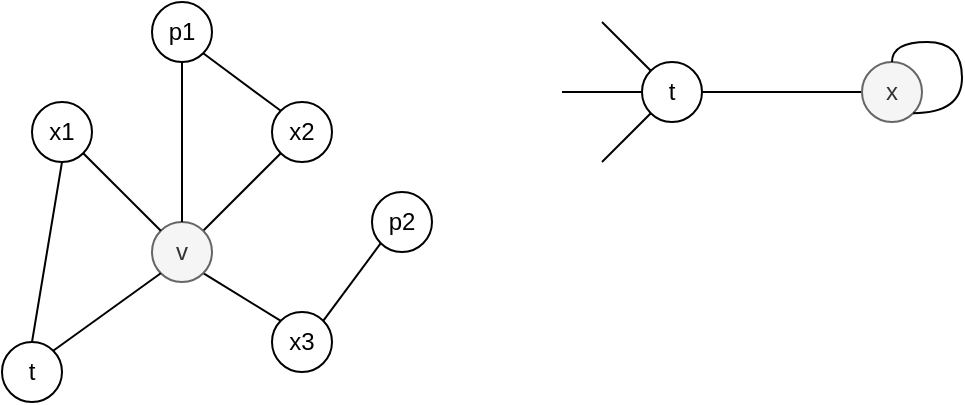 <mxfile version="11.0.8" type="github"><diagram id="kisiD6gVoQ6QvLvNwODQ" name="第 1 页"><mxGraphModel dx="1180" dy="671" grid="1" gridSize="10" guides="1" tooltips="1" connect="1" arrows="1" fold="1" page="1" pageScale="1" pageWidth="827" pageHeight="1169" math="0" shadow="0"><root><mxCell id="0"/><mxCell id="1" parent="0"/><mxCell id="k3vjQYwkAZMu9oKMku2B-8" style="edgeStyle=none;rounded=0;orthogonalLoop=1;jettySize=auto;html=1;exitX=1;exitY=1;exitDx=0;exitDy=0;entryX=0;entryY=0;entryDx=0;entryDy=0;endArrow=none;endFill=0;" parent="1" source="k3vjQYwkAZMu9oKMku2B-1" target="k3vjQYwkAZMu9oKMku2B-3" edge="1"><mxGeometry relative="1" as="geometry"/></mxCell><mxCell id="k3vjQYwkAZMu9oKMku2B-9" style="edgeStyle=none;rounded=0;orthogonalLoop=1;jettySize=auto;html=1;exitX=1;exitY=0;exitDx=0;exitDy=0;entryX=0;entryY=1;entryDx=0;entryDy=0;endArrow=none;endFill=0;" parent="1" source="k3vjQYwkAZMu9oKMku2B-1" target="k3vjQYwkAZMu9oKMku2B-4" edge="1"><mxGeometry relative="1" as="geometry"/></mxCell><mxCell id="k3vjQYwkAZMu9oKMku2B-1" value="v" style="ellipse;whiteSpace=wrap;html=1;fillColor=#f5f5f5;strokeColor=#666666;fontColor=#333333;" parent="1" vertex="1"><mxGeometry x="165" y="210" width="30" height="30" as="geometry"/></mxCell><mxCell id="k3vjQYwkAZMu9oKMku2B-6" style="rounded=0;orthogonalLoop=1;jettySize=auto;html=1;exitX=1;exitY=0;exitDx=0;exitDy=0;entryX=0;entryY=1;entryDx=0;entryDy=0;endArrow=none;endFill=0;" parent="1" source="k3vjQYwkAZMu9oKMku2B-2" target="k3vjQYwkAZMu9oKMku2B-1" edge="1"><mxGeometry relative="1" as="geometry"/></mxCell><mxCell id="k3vjQYwkAZMu9oKMku2B-2" value="t" style="ellipse;whiteSpace=wrap;html=1;" parent="1" vertex="1"><mxGeometry x="90" y="270" width="30" height="30" as="geometry"/></mxCell><mxCell id="K50xphDAsld3ybsLF96--7" style="edgeStyle=none;rounded=0;orthogonalLoop=1;jettySize=auto;html=1;exitX=1;exitY=0;exitDx=0;exitDy=0;entryX=0;entryY=1;entryDx=0;entryDy=0;endArrow=none;endFill=0;" edge="1" parent="1" source="k3vjQYwkAZMu9oKMku2B-3" target="K50xphDAsld3ybsLF96--4"><mxGeometry relative="1" as="geometry"/></mxCell><mxCell id="k3vjQYwkAZMu9oKMku2B-3" value="x3" style="ellipse;whiteSpace=wrap;html=1;" parent="1" vertex="1"><mxGeometry x="225" y="255" width="30" height="30" as="geometry"/></mxCell><mxCell id="K50xphDAsld3ybsLF96--2" style="edgeStyle=none;rounded=0;orthogonalLoop=1;jettySize=auto;html=1;exitX=0;exitY=0;exitDx=0;exitDy=0;entryX=1;entryY=1;entryDx=0;entryDy=0;endArrow=none;endFill=0;" edge="1" parent="1" source="k3vjQYwkAZMu9oKMku2B-4" target="K50xphDAsld3ybsLF96--1"><mxGeometry relative="1" as="geometry"/></mxCell><mxCell id="k3vjQYwkAZMu9oKMku2B-4" value="x2" style="ellipse;whiteSpace=wrap;html=1;" parent="1" vertex="1"><mxGeometry x="225" y="150" width="30" height="30" as="geometry"/></mxCell><mxCell id="k3vjQYwkAZMu9oKMku2B-7" style="edgeStyle=none;rounded=0;orthogonalLoop=1;jettySize=auto;html=1;exitX=0.5;exitY=1;exitDx=0;exitDy=0;entryX=0.5;entryY=0;entryDx=0;entryDy=0;endArrow=none;endFill=0;" parent="1" source="k3vjQYwkAZMu9oKMku2B-5" target="k3vjQYwkAZMu9oKMku2B-2" edge="1"><mxGeometry relative="1" as="geometry"/></mxCell><mxCell id="k3vjQYwkAZMu9oKMku2B-10" style="edgeStyle=none;rounded=0;orthogonalLoop=1;jettySize=auto;html=1;exitX=1;exitY=1;exitDx=0;exitDy=0;entryX=0;entryY=0;entryDx=0;entryDy=0;endArrow=none;endFill=0;" parent="1" source="k3vjQYwkAZMu9oKMku2B-5" target="k3vjQYwkAZMu9oKMku2B-1" edge="1"><mxGeometry relative="1" as="geometry"/></mxCell><mxCell id="k3vjQYwkAZMu9oKMku2B-5" value="x1" style="ellipse;whiteSpace=wrap;html=1;" parent="1" vertex="1"><mxGeometry x="105" y="150" width="30" height="30" as="geometry"/></mxCell><mxCell id="K50xphDAsld3ybsLF96--3" style="edgeStyle=none;rounded=0;orthogonalLoop=1;jettySize=auto;html=1;exitX=0.5;exitY=1;exitDx=0;exitDy=0;entryX=0.5;entryY=0;entryDx=0;entryDy=0;endArrow=none;endFill=0;" edge="1" parent="1" source="K50xphDAsld3ybsLF96--1" target="k3vjQYwkAZMu9oKMku2B-1"><mxGeometry relative="1" as="geometry"/></mxCell><mxCell id="K50xphDAsld3ybsLF96--1" value="p1" style="ellipse;whiteSpace=wrap;html=1;" vertex="1" parent="1"><mxGeometry x="165" y="100" width="30" height="30" as="geometry"/></mxCell><mxCell id="K50xphDAsld3ybsLF96--4" value="p2" style="ellipse;whiteSpace=wrap;html=1;" vertex="1" parent="1"><mxGeometry x="275" y="195" width="30" height="30" as="geometry"/></mxCell><mxCell id="K50xphDAsld3ybsLF96--12" value="" style="edgeStyle=none;rounded=0;orthogonalLoop=1;jettySize=auto;html=1;endArrow=none;endFill=0;" edge="1" parent="1" source="K50xphDAsld3ybsLF96--8" target="K50xphDAsld3ybsLF96--11"><mxGeometry relative="1" as="geometry"/></mxCell><mxCell id="K50xphDAsld3ybsLF96--17" style="edgeStyle=none;rounded=0;orthogonalLoop=1;jettySize=auto;html=1;exitX=0;exitY=0;exitDx=0;exitDy=0;endArrow=none;endFill=0;" edge="1" parent="1" source="K50xphDAsld3ybsLF96--8"><mxGeometry relative="1" as="geometry"><mxPoint x="390" y="110" as="targetPoint"/></mxGeometry></mxCell><mxCell id="K50xphDAsld3ybsLF96--18" style="edgeStyle=none;rounded=0;orthogonalLoop=1;jettySize=auto;html=1;exitX=0;exitY=0.5;exitDx=0;exitDy=0;endArrow=none;endFill=0;" edge="1" parent="1" source="K50xphDAsld3ybsLF96--8"><mxGeometry relative="1" as="geometry"><mxPoint x="370" y="145" as="targetPoint"/></mxGeometry></mxCell><mxCell id="K50xphDAsld3ybsLF96--19" style="edgeStyle=none;rounded=0;orthogonalLoop=1;jettySize=auto;html=1;exitX=0;exitY=1;exitDx=0;exitDy=0;endArrow=none;endFill=0;" edge="1" parent="1" source="K50xphDAsld3ybsLF96--8"><mxGeometry relative="1" as="geometry"><mxPoint x="390" y="180" as="targetPoint"/></mxGeometry></mxCell><mxCell id="K50xphDAsld3ybsLF96--8" value="t" style="ellipse;whiteSpace=wrap;html=1;" vertex="1" parent="1"><mxGeometry x="410" y="130" width="30" height="30" as="geometry"/></mxCell><mxCell id="K50xphDAsld3ybsLF96--11" value="x" style="ellipse;whiteSpace=wrap;html=1;fillColor=#f5f5f5;strokeColor=#666666;fontColor=#333333;" vertex="1" parent="1"><mxGeometry x="520" y="130" width="30" height="30" as="geometry"/></mxCell><mxCell id="K50xphDAsld3ybsLF96--15" style="edgeStyle=orthogonalEdgeStyle;curved=1;rounded=0;orthogonalLoop=1;jettySize=auto;html=1;exitX=1;exitY=1;exitDx=0;exitDy=0;entryX=0.5;entryY=0;entryDx=0;entryDy=0;endArrow=none;endFill=0;" edge="1" parent="1" source="K50xphDAsld3ybsLF96--11" target="K50xphDAsld3ybsLF96--11"><mxGeometry relative="1" as="geometry"><Array as="points"><mxPoint x="570" y="156"/><mxPoint x="570" y="120"/><mxPoint x="535" y="120"/></Array></mxGeometry></mxCell></root></mxGraphModel></diagram></mxfile>
